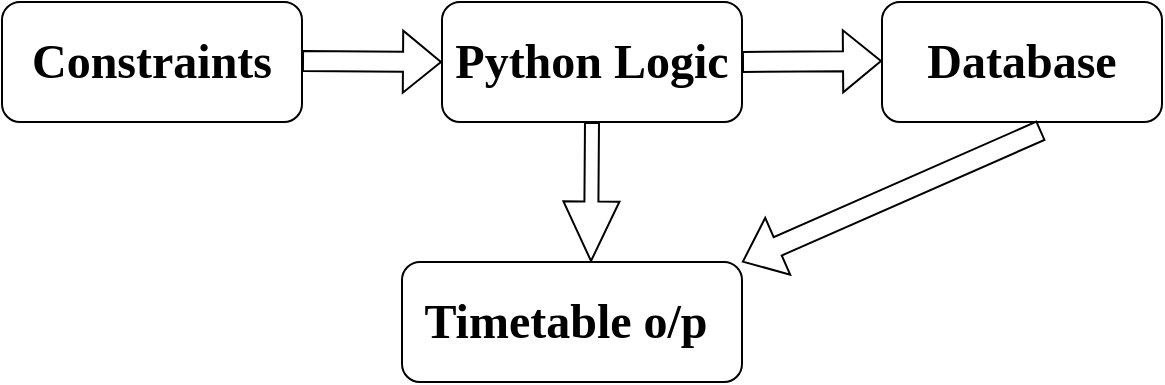 <mxfile version="26.0.7" pages="4">
  <diagram name="Page-1" id="SjXrt0CO3Pkcy-YpB55C">
    <mxGraphModel dx="1050" dy="1665" grid="0" gridSize="10" guides="1" tooltips="1" connect="1" arrows="1" fold="1" page="1" pageScale="1" pageWidth="850" pageHeight="1100" background="#FFFFFF" math="0" shadow="0">
      <root>
        <mxCell id="0" />
        <mxCell id="1" parent="0" />
        <mxCell id="OdIuNZCsK_5zf53QmaAC-1" value="&lt;h1&gt;Constraints&lt;/h1&gt;" style="rounded=1;whiteSpace=wrap;html=1;fontFamily=Times New Roman;" parent="1" vertex="1">
          <mxGeometry x="120" y="-460" width="150" height="60" as="geometry" />
        </mxCell>
        <mxCell id="OdIuNZCsK_5zf53QmaAC-2" value="" style="shape=flexArrow;endArrow=classic;html=1;rounded=0;" parent="1" edge="1">
          <mxGeometry width="50" height="50" relative="1" as="geometry">
            <mxPoint x="270" y="-430.5" as="sourcePoint" />
            <mxPoint x="340" y="-430" as="targetPoint" />
          </mxGeometry>
        </mxCell>
        <mxCell id="OdIuNZCsK_5zf53QmaAC-5" value="&lt;h1&gt;Python Logic&lt;/h1&gt;" style="rounded=1;whiteSpace=wrap;html=1;fontFamily=Times New Roman;" parent="1" vertex="1">
          <mxGeometry x="340" y="-460" width="150" height="60" as="geometry" />
        </mxCell>
        <mxCell id="OdIuNZCsK_5zf53QmaAC-6" value="&lt;h1&gt;&lt;font face=&quot;Times New Roman&quot;&gt;Timetable o/p&amp;nbsp;&lt;/font&gt;&lt;/h1&gt;" style="rounded=1;whiteSpace=wrap;html=1;" parent="1" vertex="1">
          <mxGeometry x="320" y="-330" width="170" height="60" as="geometry" />
        </mxCell>
        <mxCell id="OdIuNZCsK_5zf53QmaAC-7" value="&lt;h1&gt;Database&lt;/h1&gt;" style="rounded=1;whiteSpace=wrap;html=1;fontFamily=Times New Roman;" parent="1" vertex="1">
          <mxGeometry x="560" y="-460" width="140" height="60" as="geometry" />
        </mxCell>
        <mxCell id="OdIuNZCsK_5zf53QmaAC-9" value="" style="shape=flexArrow;endArrow=classic;html=1;rounded=0;exitX=1;exitY=0.5;exitDx=0;exitDy=0;" parent="1" source="OdIuNZCsK_5zf53QmaAC-5" edge="1">
          <mxGeometry width="50" height="50" relative="1" as="geometry">
            <mxPoint x="500" y="-430.5" as="sourcePoint" />
            <mxPoint x="560" y="-430.5" as="targetPoint" />
          </mxGeometry>
        </mxCell>
        <mxCell id="OdIuNZCsK_5zf53QmaAC-10" value="" style="shape=flexArrow;endArrow=classic;html=1;rounded=0;width=7;endSize=9.58;exitX=0.5;exitY=1;exitDx=0;exitDy=0;" parent="1" source="OdIuNZCsK_5zf53QmaAC-5" edge="1">
          <mxGeometry width="50" height="50" relative="1" as="geometry">
            <mxPoint x="414.5" y="-380" as="sourcePoint" />
            <mxPoint x="414.5" y="-330" as="targetPoint" />
          </mxGeometry>
        </mxCell>
        <mxCell id="OdIuNZCsK_5zf53QmaAC-11" value="" style="shape=flexArrow;endArrow=classic;html=1;rounded=0;exitX=0.569;exitY=1.07;exitDx=0;exitDy=0;exitPerimeter=0;" parent="1" source="OdIuNZCsK_5zf53QmaAC-7" edge="1">
          <mxGeometry width="50" height="50" relative="1" as="geometry">
            <mxPoint x="630" y="-390" as="sourcePoint" />
            <mxPoint x="490" y="-330" as="targetPoint" />
          </mxGeometry>
        </mxCell>
      </root>
    </mxGraphModel>
  </diagram>
  <diagram id="w-DCtrcwGWxc485W1iV6" name="Page-2">
    <mxGraphModel dx="1050" dy="565" grid="0" gridSize="10" guides="1" tooltips="1" connect="1" arrows="1" fold="1" page="1" pageScale="1" pageWidth="850" pageHeight="1100" math="0" shadow="0">
      <root>
        <mxCell id="0" />
        <mxCell id="1" parent="0" />
        <mxCell id="2j7Nvxikl1Ga45Kea42h-1" value="" style="rounded=0;whiteSpace=wrap;html=1;" vertex="1" parent="1">
          <mxGeometry x="354" y="62" width="186" height="568" as="geometry" />
        </mxCell>
        <mxCell id="2j7Nvxikl1Ga45Kea42h-2" value="&lt;h2&gt;&lt;font face=&quot;Times New Roman&quot;&gt;INPUT CONSTRAINTS&lt;/font&gt;&lt;/h2&gt;" style="ellipse;whiteSpace=wrap;html=1;" vertex="1" parent="1">
          <mxGeometry x="382" y="69" width="139" height="85" as="geometry" />
        </mxCell>
        <mxCell id="2j7Nvxikl1Ga45Kea42h-3" value="&lt;h2&gt;&lt;font face=&quot;Times New Roman&quot;&gt;UPDATE CONSTRAINTS&lt;/font&gt;&lt;/h2&gt;" style="ellipse;whiteSpace=wrap;html=1;" vertex="1" parent="1">
          <mxGeometry x="380" y="165" width="146" height="83" as="geometry" />
        </mxCell>
        <mxCell id="2j7Nvxikl1Ga45Kea42h-4" value="&lt;h2&gt;&lt;font face=&quot;Times New Roman&quot;&gt;GENERATE TIMETABLE&lt;/font&gt;&lt;/h2&gt;" style="ellipse;whiteSpace=wrap;html=1;" vertex="1" parent="1">
          <mxGeometry x="375.5" y="451" width="141" height="83" as="geometry" />
        </mxCell>
        <mxCell id="2j7Nvxikl1Ga45Kea42h-5" value="&lt;h1&gt;&lt;font face=&quot;Times New Roman&quot;&gt;ADMIN&lt;/font&gt;&lt;/h1&gt;" style="ellipse;whiteSpace=wrap;html=1;aspect=fixed;" vertex="1" parent="1">
          <mxGeometry x="113" y="250" width="132" height="132" as="geometry" />
        </mxCell>
        <mxCell id="2j7Nvxikl1Ga45Kea42h-6" value="&lt;h2&gt;&lt;font face=&quot;Times New Roman&quot;&gt;STORE DATA&lt;/font&gt;&lt;/h2&gt;" style="ellipse;whiteSpace=wrap;html=1;" vertex="1" parent="1">
          <mxGeometry x="375.5" y="265" width="143" height="84" as="geometry" />
        </mxCell>
        <mxCell id="2j7Nvxikl1Ga45Kea42h-7" value="&lt;h2&gt;&lt;font face=&quot;Times New Roman&quot;&gt;FETCH DATA&lt;/font&gt;&lt;/h2&gt;" style="ellipse;whiteSpace=wrap;html=1;" vertex="1" parent="1">
          <mxGeometry x="376.5" y="359" width="141" height="81" as="geometry" />
        </mxCell>
        <mxCell id="2j7Nvxikl1Ga45Kea42h-8" value="&lt;h2&gt;&lt;font face=&quot;Times New Roman&quot;&gt;VIEW TIMETABLE&lt;/font&gt;&lt;/h2&gt;" style="ellipse;whiteSpace=wrap;html=1;" vertex="1" parent="1">
          <mxGeometry x="372.5" y="545" width="147" height="81" as="geometry" />
        </mxCell>
        <mxCell id="2j7Nvxikl1Ga45Kea42h-9" value="&lt;h1&gt;&lt;font face=&quot;Times New Roman&quot;&gt;SYSTEM&lt;/font&gt;&lt;/h1&gt;" style="ellipse;whiteSpace=wrap;html=1;aspect=fixed;" vertex="1" parent="1">
          <mxGeometry x="649" y="248" width="128" height="128" as="geometry" />
        </mxCell>
        <mxCell id="2j7Nvxikl1Ga45Kea42h-11" value="" style="endArrow=classic;html=1;rounded=0;" edge="1" parent="1" target="2j7Nvxikl1Ga45Kea42h-2">
          <mxGeometry width="50" height="50" relative="1" as="geometry">
            <mxPoint x="253" y="291" as="sourcePoint" />
            <mxPoint x="350" y="234" as="targetPoint" />
          </mxGeometry>
        </mxCell>
        <mxCell id="2j7Nvxikl1Ga45Kea42h-12" value="" style="endArrow=classic;html=1;rounded=0;" edge="1" parent="1" target="2j7Nvxikl1Ga45Kea42h-3">
          <mxGeometry width="50" height="50" relative="1" as="geometry">
            <mxPoint x="259" y="317" as="sourcePoint" />
            <mxPoint x="391" y="309" as="targetPoint" />
          </mxGeometry>
        </mxCell>
        <mxCell id="2j7Nvxikl1Ga45Kea42h-13" value="" style="endArrow=classic;html=1;rounded=0;entryX=0;entryY=0.5;entryDx=0;entryDy=0;" edge="1" parent="1" target="2j7Nvxikl1Ga45Kea42h-8">
          <mxGeometry width="50" height="50" relative="1" as="geometry">
            <mxPoint x="257" y="352" as="sourcePoint" />
            <mxPoint x="307" y="302" as="targetPoint" />
          </mxGeometry>
        </mxCell>
        <mxCell id="2j7Nvxikl1Ga45Kea42h-14" value="" style="endArrow=classic;html=1;rounded=0;entryX=1;entryY=0.5;entryDx=0;entryDy=0;" edge="1" parent="1" target="2j7Nvxikl1Ga45Kea42h-4">
          <mxGeometry width="50" height="50" relative="1" as="geometry">
            <mxPoint x="642" y="308" as="sourcePoint" />
            <mxPoint x="552" y="285" as="targetPoint" />
          </mxGeometry>
        </mxCell>
        <mxCell id="2j7Nvxikl1Ga45Kea42h-16" value="" style="endArrow=classic;html=1;rounded=0;entryX=1;entryY=0.5;entryDx=0;entryDy=0;exitX=0;exitY=1;exitDx=0;exitDy=0;" edge="1" parent="1" source="2j7Nvxikl1Ga45Kea42h-9" target="2j7Nvxikl1Ga45Kea42h-6">
          <mxGeometry width="50" height="50" relative="1" as="geometry">
            <mxPoint x="694" y="385" as="sourcePoint" />
            <mxPoint x="632" y="359" as="targetPoint" />
          </mxGeometry>
        </mxCell>
        <mxCell id="2j7Nvxikl1Ga45Kea42h-17" value="" style="endArrow=classic;html=1;rounded=0;exitX=0.309;exitY=0.984;exitDx=0;exitDy=0;exitPerimeter=0;entryX=1;entryY=0.5;entryDx=0;entryDy=0;" edge="1" parent="1" source="2j7Nvxikl1Ga45Kea42h-9" target="2j7Nvxikl1Ga45Kea42h-7">
          <mxGeometry width="50" height="50" relative="1" as="geometry">
            <mxPoint x="679" y="422" as="sourcePoint" />
            <mxPoint x="590" y="454" as="targetPoint" />
          </mxGeometry>
        </mxCell>
      </root>
    </mxGraphModel>
  </diagram>
  <diagram id="IcGiEihHe07NZBNQS6wq" name="Page-3">
    <mxGraphModel dx="1235" dy="665" grid="0" gridSize="10" guides="1" tooltips="1" connect="1" arrows="1" fold="1" page="1" pageScale="1" pageWidth="850" pageHeight="1100" math="0" shadow="0">
      <root>
        <mxCell id="0" />
        <mxCell id="1" parent="0" />
        <mxCell id="qVgOh3zLu2XtOMetPi44-1" value="&lt;h2&gt;&lt;font face=&quot;Times New Roman&quot;&gt;LOGIN&lt;/font&gt;&lt;/h2&gt;" style="rounded=1;whiteSpace=wrap;html=1;" parent="1" vertex="1">
          <mxGeometry x="359" y="15" width="149" height="60" as="geometry" />
        </mxCell>
        <mxCell id="qVgOh3zLu2XtOMetPi44-2" value="&lt;h2&gt;&lt;font face=&quot;Times New Roman&quot;&gt;REGISTER&lt;/font&gt;&lt;/h2&gt;" style="rounded=1;whiteSpace=wrap;html=1;" parent="1" vertex="1">
          <mxGeometry x="362" y="105" width="145" height="60" as="geometry" />
        </mxCell>
        <mxCell id="qVgOh3zLu2XtOMetPi44-3" value="" style="endArrow=classic;html=1;rounded=0;" parent="1" edge="1">
          <mxGeometry width="50" height="50" relative="1" as="geometry">
            <mxPoint x="138" y="136" as="sourcePoint" />
            <mxPoint x="362" y="136" as="targetPoint" />
          </mxGeometry>
        </mxCell>
        <mxCell id="qVgOh3zLu2XtOMetPi44-6" value="&lt;h2&gt;DASHBOARD&lt;/h2&gt;" style="rounded=1;whiteSpace=wrap;html=1;fontFamily=Times New Roman;" parent="1" vertex="1">
          <mxGeometry x="364" y="203" width="146" height="60" as="geometry" />
        </mxCell>
        <mxCell id="qVgOh3zLu2XtOMetPi44-7" value="&lt;h2&gt;&lt;font face=&quot;Times New Roman&quot;&gt;ENTER DETAILS&lt;/font&gt;&lt;/h2&gt;" style="rounded=1;whiteSpace=wrap;html=1;" parent="1" vertex="1">
          <mxGeometry x="364" y="293" width="149" height="60" as="geometry" />
        </mxCell>
        <mxCell id="qVgOh3zLu2XtOMetPi44-14" value="" style="endArrow=none;html=1;rounded=0;exitX=0.997;exitY=0.393;exitDx=0;exitDy=0;exitPerimeter=0;" parent="1" source="qVgOh3zLu2XtOMetPi44-1" edge="1">
          <mxGeometry width="50" height="50" relative="1" as="geometry">
            <mxPoint x="513" y="46" as="sourcePoint" />
            <mxPoint x="596" y="38" as="targetPoint" />
          </mxGeometry>
        </mxCell>
        <mxCell id="qVgOh3zLu2XtOMetPi44-15" value="" style="endArrow=classic;html=1;rounded=0;entryX=1;entryY=0.5;entryDx=0;entryDy=0;" parent="1" target="qVgOh3zLu2XtOMetPi44-6" edge="1">
          <mxGeometry width="50" height="50" relative="1" as="geometry">
            <mxPoint x="595" y="233" as="sourcePoint" />
            <mxPoint x="571" y="230" as="targetPoint" />
          </mxGeometry>
        </mxCell>
        <mxCell id="qVgOh3zLu2XtOMetPi44-17" value="" style="endArrow=none;html=1;rounded=0;" parent="1" edge="1">
          <mxGeometry width="50" height="50" relative="1" as="geometry">
            <mxPoint x="595" y="233" as="sourcePoint" />
            <mxPoint x="596" y="38" as="targetPoint" />
          </mxGeometry>
        </mxCell>
        <mxCell id="qVgOh3zLu2XtOMetPi44-24" value="" style="endArrow=classic;html=1;rounded=0;" parent="1" edge="1">
          <mxGeometry width="50" height="50" relative="1" as="geometry">
            <mxPoint x="441" y="263" as="sourcePoint" />
            <mxPoint x="441" y="291" as="targetPoint" />
          </mxGeometry>
        </mxCell>
        <mxCell id="qVgOh3zLu2XtOMetPi44-8" value="&lt;h2&gt;&lt;font face=&quot;Times New Roman&quot;&gt;GENERATE TIMETABLE&lt;/font&gt;&lt;/h2&gt;" style="rounded=1;whiteSpace=wrap;html=1;" parent="1" vertex="1">
          <mxGeometry x="368" y="621" width="147" height="60" as="geometry" />
        </mxCell>
        <mxCell id="qVgOh3zLu2XtOMetPi44-26" value="&lt;h2&gt;STORE IN DB&lt;/h2&gt;" style="rounded=1;whiteSpace=wrap;html=1;fontFamily=Times New Roman;" parent="1" vertex="1">
          <mxGeometry x="366" y="505" width="151" height="60" as="geometry" />
        </mxCell>
        <mxCell id="qVgOh3zLu2XtOMetPi44-27" value="&lt;h2&gt;RETRIVE FROM DB&lt;/h2&gt;" style="rounded=1;whiteSpace=wrap;html=1;fontFamily=Times New Roman;" parent="1" vertex="1">
          <mxGeometry x="599" y="567" width="120" height="60" as="geometry" />
        </mxCell>
        <mxCell id="qVgOh3zLu2XtOMetPi44-28" value="" style="endArrow=classic;html=1;rounded=0;" parent="1" edge="1">
          <mxGeometry width="50" height="50" relative="1" as="geometry">
            <mxPoint x="513" y="329" as="sourcePoint" />
            <mxPoint x="646" y="388" as="targetPoint" />
          </mxGeometry>
        </mxCell>
        <mxCell id="qVgOh3zLu2XtOMetPi44-33" value="" style="endArrow=none;html=1;rounded=0;entryX=0.67;entryY=0.938;entryDx=0;entryDy=0;entryPerimeter=0;" parent="1" edge="1" target="qVgOh3zLu2XtOMetPi44-27">
          <mxGeometry width="50" height="50" relative="1" as="geometry">
            <mxPoint x="679" y="664" as="sourcePoint" />
            <mxPoint x="680" y="643" as="targetPoint" />
          </mxGeometry>
        </mxCell>
        <mxCell id="qVgOh3zLu2XtOMetPi44-34" value="" style="endArrow=classic;html=1;rounded=0;entryX=1.007;entryY=0.623;entryDx=0;entryDy=0;entryPerimeter=0;" parent="1" edge="1">
          <mxGeometry width="50" height="50" relative="1" as="geometry">
            <mxPoint x="683" y="665" as="sourcePoint" />
            <mxPoint x="514.999" y="665.38" as="targetPoint" />
          </mxGeometry>
        </mxCell>
        <mxCell id="qVgOh3zLu2XtOMetPi44-36" value="&lt;h2&gt;&lt;br&gt;&lt;/h2&gt;" style="text;html=1;align=center;verticalAlign=middle;resizable=0;points=[];autosize=1;strokeColor=none;fillColor=none;" parent="1" vertex="1">
          <mxGeometry x="308" y="82" width="18" height="63" as="geometry" />
        </mxCell>
        <mxCell id="qVgOh3zLu2XtOMetPi44-37" value="&lt;h2&gt;&lt;font face=&quot;Times New Roman&quot;&gt;IF NEW USER&lt;/font&gt;&lt;/h2&gt;" style="text;html=1;align=center;verticalAlign=middle;resizable=0;points=[];autosize=1;strokeColor=none;fillColor=none;" parent="1" vertex="1">
          <mxGeometry x="174" y="94" width="135" height="63" as="geometry" />
        </mxCell>
        <mxCell id="qVgOh3zLu2XtOMetPi44-38" value="" style="endArrow=classic;html=1;rounded=0;" parent="1" edge="1">
          <mxGeometry width="50" height="50" relative="1" as="geometry">
            <mxPoint x="432.94" y="105" as="sourcePoint" />
            <mxPoint x="432.94" y="75" as="targetPoint" />
            <Array as="points" />
          </mxGeometry>
        </mxCell>
        <mxCell id="ryADIbUqOXcC-hnC_pEC-3" value="&lt;h2&gt;&lt;font face=&quot;Times New Roman&quot;&gt;TEACHER NAME&lt;/font&gt;&lt;/h2&gt;" style="rounded=1;whiteSpace=wrap;html=1;" vertex="1" parent="1">
          <mxGeometry x="167" y="393" width="142" height="60" as="geometry" />
        </mxCell>
        <mxCell id="ryADIbUqOXcC-hnC_pEC-4" value="&lt;h2&gt;&lt;font face=&quot;Times New Roman&quot;&gt;SUBJECT OPTED&lt;/font&gt;&lt;/h2&gt;" style="rounded=1;whiteSpace=wrap;html=1;" vertex="1" parent="1">
          <mxGeometry x="365" y="393" width="149" height="60" as="geometry" />
        </mxCell>
        <mxCell id="ryADIbUqOXcC-hnC_pEC-5" value="&lt;h2&gt;&lt;font face=&quot;Times New Roman&quot;&gt;SUBJECT CODE&lt;/font&gt;&lt;/h2&gt;" style="rounded=1;whiteSpace=wrap;html=1;" vertex="1" parent="1">
          <mxGeometry x="589" y="393" width="120" height="60" as="geometry" />
        </mxCell>
        <mxCell id="ryADIbUqOXcC-hnC_pEC-6" value="" style="endArrow=classic;html=1;rounded=0;" edge="1" parent="1">
          <mxGeometry width="50" height="50" relative="1" as="geometry">
            <mxPoint x="362" y="335" as="sourcePoint" />
            <mxPoint x="259" y="391" as="targetPoint" />
          </mxGeometry>
        </mxCell>
        <mxCell id="ryADIbUqOXcC-hnC_pEC-7" value="" style="endArrow=classic;html=1;rounded=0;exitX=0.5;exitY=1;exitDx=0;exitDy=0;" edge="1" parent="1" source="qVgOh3zLu2XtOMetPi44-7">
          <mxGeometry width="50" height="50" relative="1" as="geometry">
            <mxPoint x="388" y="384" as="sourcePoint" />
            <mxPoint x="438" y="389" as="targetPoint" />
          </mxGeometry>
        </mxCell>
        <mxCell id="ryADIbUqOXcC-hnC_pEC-9" value="" style="endArrow=classic;html=1;rounded=0;entryX=0.5;entryY=0;entryDx=0;entryDy=0;exitX=0.5;exitY=1;exitDx=0;exitDy=0;" edge="1" parent="1" source="ryADIbUqOXcC-hnC_pEC-4" target="qVgOh3zLu2XtOMetPi44-26">
          <mxGeometry width="50" height="50" relative="1" as="geometry">
            <mxPoint x="437" y="456" as="sourcePoint" />
            <mxPoint x="487" y="406" as="targetPoint" />
          </mxGeometry>
        </mxCell>
        <mxCell id="ryADIbUqOXcC-hnC_pEC-12" value="" style="endArrow=classic;html=1;rounded=0;" edge="1" parent="1">
          <mxGeometry width="50" height="50" relative="1" as="geometry">
            <mxPoint x="517" y="537" as="sourcePoint" />
            <mxPoint x="674" y="537" as="targetPoint" />
          </mxGeometry>
        </mxCell>
        <mxCell id="ryADIbUqOXcC-hnC_pEC-13" value="" style="endArrow=classic;html=1;rounded=0;" edge="1" parent="1">
          <mxGeometry width="50" height="50" relative="1" as="geometry">
            <mxPoint x="671" y="537" as="sourcePoint" />
            <mxPoint x="671" y="567" as="targetPoint" />
          </mxGeometry>
        </mxCell>
        <mxCell id="ryADIbUqOXcC-hnC_pEC-14" value="" style="endArrow=classic;html=1;rounded=0;exitX=0.25;exitY=1;exitDx=0;exitDy=0;" edge="1" parent="1" source="ryADIbUqOXcC-hnC_pEC-5">
          <mxGeometry width="50" height="50" relative="1" as="geometry">
            <mxPoint x="533" y="505" as="sourcePoint" />
            <mxPoint x="517" y="508" as="targetPoint" />
          </mxGeometry>
        </mxCell>
        <mxCell id="ryADIbUqOXcC-hnC_pEC-15" value="" style="endArrow=classic;html=1;rounded=0;exitX=0.606;exitY=1.073;exitDx=0;exitDy=0;exitPerimeter=0;" edge="1" parent="1" source="ryADIbUqOXcC-hnC_pEC-3">
          <mxGeometry width="50" height="50" relative="1" as="geometry">
            <mxPoint x="238" y="535" as="sourcePoint" />
            <mxPoint x="366" y="504" as="targetPoint" />
          </mxGeometry>
        </mxCell>
      </root>
    </mxGraphModel>
  </diagram>
  <diagram id="UN-S6ZSQlZb2lh3Y1rBy" name="Page-4">
    <mxGraphModel dx="1050" dy="565" grid="0" gridSize="10" guides="1" tooltips="1" connect="1" arrows="1" fold="1" page="1" pageScale="1" pageWidth="1100" pageHeight="850" math="0" shadow="0">
      <root>
        <mxCell id="0" />
        <mxCell id="1" parent="0" />
        <mxCell id="iK44ixuF3deT6LSWPOQn-2" value="&lt;h1&gt;&lt;font face=&quot;Times New Roman&quot;&gt;BOOKS&lt;/font&gt;&lt;/h1&gt;" style="rounded=0;whiteSpace=wrap;html=1;" parent="1" vertex="1">
          <mxGeometry x="204" y="173" width="120" height="60" as="geometry" />
        </mxCell>
        <mxCell id="iK44ixuF3deT6LSWPOQn-3" value="&lt;h2&gt;&lt;font face=&quot;Times New Roman&quot;&gt;BookID&lt;/font&gt;&lt;/h2&gt;" style="ellipse;whiteSpace=wrap;html=1;" parent="1" vertex="1">
          <mxGeometry x="54" y="38" width="139" height="55" as="geometry" />
        </mxCell>
        <mxCell id="iK44ixuF3deT6LSWPOQn-4" value="&lt;h2&gt;&lt;font face=&quot;Times New Roman&quot;&gt;BookTitle&lt;/font&gt;&lt;/h2&gt;" style="ellipse;whiteSpace=wrap;html=1;" parent="1" vertex="1">
          <mxGeometry x="6.13" y="113" width="143" height="51" as="geometry" />
        </mxCell>
        <mxCell id="iK44ixuF3deT6LSWPOQn-5" value="&lt;h2&gt;&lt;font face=&quot;Times New Roman&quot;&gt;PublishedYear&lt;/font&gt;&lt;/h2&gt;" style="ellipse;whiteSpace=wrap;html=1;" parent="1" vertex="1">
          <mxGeometry x="268" y="276" width="168" height="51" as="geometry" />
        </mxCell>
        <mxCell id="iK44ixuF3deT6LSWPOQn-6" value="&lt;h2&gt;&lt;font face=&quot;Times New Roman&quot;&gt;Totalcopies&lt;/font&gt;&lt;/h2&gt;" style="ellipse;whiteSpace=wrap;html=1;rotation=0;" parent="1" vertex="1">
          <mxGeometry x="12.13" y="180" width="126" height="53" as="geometry" />
        </mxCell>
        <mxCell id="iK44ixuF3deT6LSWPOQn-8" value="&lt;h2&gt;&lt;font face=&quot;Times New Roman&quot;&gt;Availablecopies&lt;/font&gt;&lt;/h2&gt;" style="ellipse;whiteSpace=wrap;html=1;rotation=-15;" parent="1" vertex="1">
          <mxGeometry x="15" y="265" width="144.85" height="58" as="geometry" />
        </mxCell>
        <mxCell id="iK44ixuF3deT6LSWPOQn-9" value="&lt;h2&gt;&lt;font face=&quot;Times New Roman&quot;&gt;Genre&lt;/font&gt;&lt;/h2&gt;" style="ellipse;whiteSpace=wrap;html=1;" parent="1" vertex="1">
          <mxGeometry x="277" y="74" width="171" height="51" as="geometry" />
        </mxCell>
        <mxCell id="iK44ixuF3deT6LSWPOQn-11" value="" style="endArrow=none;html=1;rounded=0;exitX=0;exitY=0.25;exitDx=0;exitDy=0;" parent="1" source="iK44ixuF3deT6LSWPOQn-2" target="iK44ixuF3deT6LSWPOQn-4" edge="1">
          <mxGeometry width="50" height="50" relative="1" as="geometry">
            <mxPoint x="293" y="171.54" as="sourcePoint" />
            <mxPoint x="343" y="121.54" as="targetPoint" />
          </mxGeometry>
        </mxCell>
        <mxCell id="iK44ixuF3deT6LSWPOQn-12" value="" style="endArrow=none;html=1;rounded=0;exitX=1;exitY=0;exitDx=0;exitDy=0;entryX=0.652;entryY=0.987;entryDx=0;entryDy=0;entryPerimeter=0;" parent="1" source="iK44ixuF3deT6LSWPOQn-2" target="iK44ixuF3deT6LSWPOQn-9" edge="1">
          <mxGeometry width="50" height="50" relative="1" as="geometry">
            <mxPoint x="389" y="172" as="sourcePoint" />
            <mxPoint x="415" y="125" as="targetPoint" />
          </mxGeometry>
        </mxCell>
        <mxCell id="iK44ixuF3deT6LSWPOQn-13" value="" style="endArrow=none;html=1;rounded=0;exitX=0.224;exitY=0.09;exitDx=0;exitDy=0;exitPerimeter=0;" parent="1" source="iK44ixuF3deT6LSWPOQn-5" edge="1">
          <mxGeometry width="50" height="50" relative="1" as="geometry">
            <mxPoint x="299" y="315" as="sourcePoint" />
            <mxPoint x="301" y="233" as="targetPoint" />
          </mxGeometry>
        </mxCell>
        <mxCell id="iK44ixuF3deT6LSWPOQn-14" value="" style="endArrow=none;html=1;rounded=0;exitX=1;exitY=0.5;exitDx=0;exitDy=0;entryX=0;entryY=1;entryDx=0;entryDy=0;" parent="1" source="iK44ixuF3deT6LSWPOQn-8" target="iK44ixuF3deT6LSWPOQn-2" edge="1">
          <mxGeometry width="50" height="50" relative="1" as="geometry">
            <mxPoint x="159" y="271" as="sourcePoint" />
            <mxPoint x="204" y="234" as="targetPoint" />
          </mxGeometry>
        </mxCell>
        <mxCell id="iK44ixuF3deT6LSWPOQn-15" value="" style="endArrow=none;html=1;rounded=0;entryX=0.6;entryY=1.013;entryDx=0;entryDy=0;entryPerimeter=0;" parent="1" target="iK44ixuF3deT6LSWPOQn-3" edge="1">
          <mxGeometry width="50" height="50" relative="1" as="geometry">
            <mxPoint x="226" y="173" as="sourcePoint" />
            <mxPoint x="276" y="123" as="targetPoint" />
          </mxGeometry>
        </mxCell>
        <mxCell id="iK44ixuF3deT6LSWPOQn-16" value="" style="endArrow=none;html=1;rounded=0;exitX=-0.004;exitY=0.667;exitDx=0;exitDy=0;entryX=1;entryY=0.5;entryDx=0;entryDy=0;exitPerimeter=0;" parent="1" source="iK44ixuF3deT6LSWPOQn-2" target="iK44ixuF3deT6LSWPOQn-6" edge="1">
          <mxGeometry width="50" height="50" relative="1" as="geometry">
            <mxPoint x="74" y="195" as="sourcePoint" />
            <mxPoint x="124" y="145" as="targetPoint" />
          </mxGeometry>
        </mxCell>
        <mxCell id="iK44ixuF3deT6LSWPOQn-17" value="" style="endArrow=none;html=1;rounded=0;exitX=1;exitY=0.5;exitDx=0;exitDy=0;entryX=0;entryY=0.5;entryDx=0;entryDy=0;" parent="1" source="iK44ixuF3deT6LSWPOQn-2" target="iK44ixuF3deT6LSWPOQn-18" edge="1">
          <mxGeometry width="50" height="50" relative="1" as="geometry">
            <mxPoint x="401" y="244" as="sourcePoint" />
            <mxPoint x="496" y="201" as="targetPoint" />
          </mxGeometry>
        </mxCell>
        <mxCell id="iK44ixuF3deT6LSWPOQn-18" value="&lt;h2&gt;&lt;font face=&quot;Times New Roman&quot;&gt;WrittenBy&lt;/font&gt;&lt;/h2&gt;" style="rhombus;whiteSpace=wrap;html=1;" parent="1" vertex="1">
          <mxGeometry x="497" y="140" width="143" height="121" as="geometry" />
        </mxCell>
        <mxCell id="iK44ixuF3deT6LSWPOQn-19" value="" style="endArrow=none;html=1;rounded=0;entryX=0.379;entryY=1.011;entryDx=0;entryDy=0;entryPerimeter=0;" parent="1" target="iK44ixuF3deT6LSWPOQn-20" edge="1">
          <mxGeometry width="50" height="50" relative="1" as="geometry">
            <mxPoint x="567" y="140" as="sourcePoint" />
            <mxPoint x="567" y="80" as="targetPoint" />
          </mxGeometry>
        </mxCell>
        <mxCell id="iK44ixuF3deT6LSWPOQn-20" value="&lt;h2&gt;&lt;font face=&quot;Times New Roman&quot;&gt;BookAuthorID&lt;/font&gt;&lt;/h2&gt;" style="ellipse;whiteSpace=wrap;html=1;" parent="1" vertex="1">
          <mxGeometry x="512" y="35" width="154.5" height="45" as="geometry" />
        </mxCell>
        <mxCell id="iK44ixuF3deT6LSWPOQn-21" value="" style="endArrow=none;html=1;rounded=0;exitX=0.5;exitY=0;exitDx=0;exitDy=0;" parent="1" source="iK44ixuF3deT6LSWPOQn-24" edge="1">
          <mxGeometry width="50" height="50" relative="1" as="geometry">
            <mxPoint x="504" y="329" as="sourcePoint" />
            <mxPoint x="568" y="261" as="targetPoint" />
          </mxGeometry>
        </mxCell>
        <mxCell id="iK44ixuF3deT6LSWPOQn-22" value="" style="endArrow=none;html=1;rounded=0;entryX=0.5;entryY=1;entryDx=0;entryDy=0;exitX=0.461;exitY=-0.004;exitDx=0;exitDy=0;exitPerimeter=0;" parent="1" source="iK44ixuF3deT6LSWPOQn-27" target="iK44ixuF3deT6LSWPOQn-18" edge="1">
          <mxGeometry width="50" height="50" relative="1" as="geometry">
            <mxPoint x="646" y="334" as="sourcePoint" />
            <mxPoint x="604" y="277" as="targetPoint" />
          </mxGeometry>
        </mxCell>
        <mxCell id="iK44ixuF3deT6LSWPOQn-24" value="&lt;h2&gt;&lt;font face=&quot;Times New Roman&quot;&gt;AuthorID&lt;/font&gt;&lt;/h2&gt;" style="ellipse;whiteSpace=wrap;html=1;" parent="1" vertex="1">
          <mxGeometry x="418" y="336" width="143" height="51" as="geometry" />
        </mxCell>
        <mxCell id="iK44ixuF3deT6LSWPOQn-27" value="&lt;h2&gt;&lt;font face=&quot;Times New Roman&quot;&gt;BookID&lt;/font&gt;&lt;/h2&gt;" style="ellipse;whiteSpace=wrap;html=1;" parent="1" vertex="1">
          <mxGeometry x="592" y="336" width="142" height="53" as="geometry" />
        </mxCell>
        <mxCell id="iK44ixuF3deT6LSWPOQn-28" value="" style="endArrow=none;html=1;rounded=0;exitX=1;exitY=0.5;exitDx=0;exitDy=0;" parent="1" source="iK44ixuF3deT6LSWPOQn-18" target="iK44ixuF3deT6LSWPOQn-29" edge="1">
          <mxGeometry width="50" height="50" relative="1" as="geometry">
            <mxPoint x="640" y="202" as="sourcePoint" />
            <mxPoint x="797" y="202" as="targetPoint" />
          </mxGeometry>
        </mxCell>
        <mxCell id="iK44ixuF3deT6LSWPOQn-29" value="&lt;h1&gt;AUTHORS&lt;/h1&gt;" style="rounded=0;whiteSpace=wrap;html=1;" parent="1" vertex="1">
          <mxGeometry x="801" y="170.5" width="166" height="60" as="geometry" />
        </mxCell>
        <mxCell id="iK44ixuF3deT6LSWPOQn-30" value="" style="endArrow=none;html=1;rounded=0;entryX=0.5;entryY=1;entryDx=0;entryDy=0;exitX=0.5;exitY=1;exitDx=0;exitDy=0;" parent="1" source="iK44ixuF3deT6LSWPOQn-29" target="iK44ixuF3deT6LSWPOQn-32" edge="1">
          <mxGeometry width="50" height="50" relative="1" as="geometry">
            <mxPoint x="831" y="173" as="sourcePoint" />
            <mxPoint x="831" y="96" as="targetPoint" />
          </mxGeometry>
        </mxCell>
        <mxCell id="iK44ixuF3deT6LSWPOQn-31" value="" style="endArrow=none;html=1;rounded=0;entryX=0;entryY=1;entryDx=0;entryDy=0;exitX=0.5;exitY=0;exitDx=0;exitDy=0;" parent="1" source="iK44ixuF3deT6LSWPOQn-29" target="iK44ixuF3deT6LSWPOQn-33" edge="1">
          <mxGeometry width="50" height="50" relative="1" as="geometry">
            <mxPoint x="944" y="170.5" as="sourcePoint" />
            <mxPoint x="947" y="95" as="targetPoint" />
          </mxGeometry>
        </mxCell>
        <mxCell id="iK44ixuF3deT6LSWPOQn-32" value="&lt;h2&gt;&lt;font face=&quot;Times New Roman&quot;&gt;AuthorName&lt;/font&gt;&lt;/h2&gt;" style="ellipse;whiteSpace=wrap;html=1;" parent="1" vertex="1">
          <mxGeometry x="929.5" y="265" width="152" height="57.5" as="geometry" />
        </mxCell>
        <mxCell id="iK44ixuF3deT6LSWPOQn-33" value="&lt;h2&gt;&lt;font face=&quot;Times New Roman&quot;&gt;AuthorID&lt;/font&gt;&lt;/h2&gt;" style="ellipse;whiteSpace=wrap;html=1;" parent="1" vertex="1">
          <mxGeometry x="926" y="46" width="159" height="64.5" as="geometry" />
        </mxCell>
        <mxCell id="iK44ixuF3deT6LSWPOQn-35" value="" style="endArrow=none;html=1;rounded=0;entryX=0.25;entryY=1;entryDx=0;entryDy=0;exitX=0.5;exitY=0;exitDx=0;exitDy=0;" parent="1" source="iK44ixuF3deT6LSWPOQn-36" target="iK44ixuF3deT6LSWPOQn-2" edge="1">
          <mxGeometry width="50" height="50" relative="1" as="geometry">
            <mxPoint x="234" y="684" as="sourcePoint" />
            <mxPoint x="243" y="277" as="targetPoint" />
          </mxGeometry>
        </mxCell>
        <mxCell id="iK44ixuF3deT6LSWPOQn-36" value="&lt;h2&gt;&lt;font face=&quot;Times New Roman&quot;&gt;BorrowedBy&lt;/font&gt;&lt;/h2&gt;" style="rhombus;whiteSpace=wrap;html=1;" parent="1" vertex="1">
          <mxGeometry x="181" y="687" width="127" height="104" as="geometry" />
        </mxCell>
        <mxCell id="iK44ixuF3deT6LSWPOQn-37" value="" style="endArrow=none;html=1;rounded=0;exitX=0.658;exitY=0.962;exitDx=0;exitDy=0;exitPerimeter=0;" parent="1" source="iK44ixuF3deT6LSWPOQn-41" edge="1">
          <mxGeometry width="50" height="50" relative="1" as="geometry">
            <mxPoint x="116" y="699" as="sourcePoint" />
            <mxPoint x="181" y="739" as="targetPoint" />
            <Array as="points">
              <mxPoint x="130" y="707" />
            </Array>
          </mxGeometry>
        </mxCell>
        <mxCell id="iK44ixuF3deT6LSWPOQn-38" value="" style="endArrow=none;html=1;rounded=0;exitX=0.82;exitY=0.101;exitDx=0;exitDy=0;exitPerimeter=0;" parent="1" source="iK44ixuF3deT6LSWPOQn-44" edge="1">
          <mxGeometry width="50" height="50" relative="1" as="geometry">
            <mxPoint x="127" y="781" as="sourcePoint" />
            <mxPoint x="181" y="738" as="targetPoint" />
          </mxGeometry>
        </mxCell>
        <mxCell id="iK44ixuF3deT6LSWPOQn-39" value="" style="endArrow=none;html=1;rounded=0;exitX=1;exitY=0.5;exitDx=0;exitDy=0;" parent="1" source="iK44ixuF3deT6LSWPOQn-42" edge="1">
          <mxGeometry width="50" height="50" relative="1" as="geometry">
            <mxPoint x="81" y="744" as="sourcePoint" />
            <mxPoint x="180" y="738" as="targetPoint" />
          </mxGeometry>
        </mxCell>
        <mxCell id="iK44ixuF3deT6LSWPOQn-41" value="&lt;h2&gt;&lt;font face=&quot;Times New Roman&quot;&gt;BorrowID&lt;/font&gt;&lt;/h2&gt;" style="ellipse;whiteSpace=wrap;html=1;" parent="1" vertex="1">
          <mxGeometry x="34" y="656" width="120" height="42" as="geometry" />
        </mxCell>
        <mxCell id="iK44ixuF3deT6LSWPOQn-42" value="&lt;h2&gt;&lt;font face=&quot;Times New Roman&quot;&gt;BooKID&lt;/font&gt;&lt;/h2&gt;" style="ellipse;whiteSpace=wrap;html=1;" parent="1" vertex="1">
          <mxGeometry x="10.0" y="719" width="92" height="36" as="geometry" />
        </mxCell>
        <mxCell id="iK44ixuF3deT6LSWPOQn-44" value="&lt;h2&gt;&lt;font face=&quot;Times New Roman&quot;&gt;CustomerID&lt;/font&gt;&lt;/h2&gt;" style="ellipse;whiteSpace=wrap;html=1;" parent="1" vertex="1">
          <mxGeometry x="25" y="778" width="120" height="34" as="geometry" />
        </mxCell>
        <mxCell id="iK44ixuF3deT6LSWPOQn-45" value="&lt;h2&gt;&lt;font face=&quot;Times New Roman&quot;&gt;IssueDate&lt;/font&gt;&lt;/h2&gt;" style="ellipse;whiteSpace=wrap;html=1;" parent="1" vertex="1">
          <mxGeometry x="328" y="645" width="120" height="53" as="geometry" />
        </mxCell>
        <mxCell id="iK44ixuF3deT6LSWPOQn-46" value="&lt;h2&gt;&lt;font face=&quot;Times New Roman&quot;&gt;ReturnDate&lt;/font&gt;&lt;/h2&gt;" style="ellipse;whiteSpace=wrap;html=1;" parent="1" vertex="1">
          <mxGeometry x="331" y="767" width="120" height="50" as="geometry" />
        </mxCell>
        <mxCell id="iK44ixuF3deT6LSWPOQn-47" value="" style="endArrow=none;html=1;rounded=0;exitX=1;exitY=0.5;exitDx=0;exitDy=0;entryX=0.208;entryY=0.912;entryDx=0;entryDy=0;entryPerimeter=0;" parent="1" source="iK44ixuF3deT6LSWPOQn-36" target="iK44ixuF3deT6LSWPOQn-45" edge="1">
          <mxGeometry width="50" height="50" relative="1" as="geometry">
            <mxPoint x="283" y="738" as="sourcePoint" />
            <mxPoint x="333" y="688" as="targetPoint" />
          </mxGeometry>
        </mxCell>
        <mxCell id="iK44ixuF3deT6LSWPOQn-48" value="" style="endArrow=none;html=1;rounded=0;entryX=0.205;entryY=0.105;entryDx=0;entryDy=0;entryPerimeter=0;" parent="1" target="iK44ixuF3deT6LSWPOQn-46" edge="1">
          <mxGeometry width="50" height="50" relative="1" as="geometry">
            <mxPoint x="307" y="738" as="sourcePoint" />
            <mxPoint x="333" y="688" as="targetPoint" />
          </mxGeometry>
        </mxCell>
        <mxCell id="iK44ixuF3deT6LSWPOQn-49" value="" style="endArrow=none;html=1;rounded=0;exitX=1;exitY=0.5;exitDx=0;exitDy=0;" parent="1" source="iK44ixuF3deT6LSWPOQn-36" edge="1">
          <mxGeometry width="50" height="50" relative="1" as="geometry">
            <mxPoint x="319" y="739" as="sourcePoint" />
            <mxPoint x="721" y="736" as="targetPoint" />
          </mxGeometry>
        </mxCell>
        <mxCell id="iK44ixuF3deT6LSWPOQn-51" value="&lt;h1&gt;&lt;font face=&quot;Times New Roman&quot;&gt;Customers&lt;/font&gt;&lt;/h1&gt;" style="rounded=0;whiteSpace=wrap;html=1;" parent="1" vertex="1">
          <mxGeometry x="722" y="698" width="150" height="79" as="geometry" />
        </mxCell>
        <mxCell id="iK44ixuF3deT6LSWPOQn-52" value="" style="endArrow=none;html=1;rounded=0;exitX=1;exitY=0.5;exitDx=0;exitDy=0;" parent="1" source="iK44ixuF3deT6LSWPOQn-51" edge="1">
          <mxGeometry width="50" height="50" relative="1" as="geometry">
            <mxPoint x="1004" y="706" as="sourcePoint" />
            <mxPoint x="965" y="738" as="targetPoint" />
          </mxGeometry>
        </mxCell>
        <mxCell id="iK44ixuF3deT6LSWPOQn-53" value="" style="endArrow=none;html=1;rounded=0;entryX=1;entryY=0;entryDx=0;entryDy=0;" parent="1" target="iK44ixuF3deT6LSWPOQn-51" edge="1">
          <mxGeometry width="50" height="50" relative="1" as="geometry">
            <mxPoint x="939" y="659" as="sourcePoint" />
            <mxPoint x="970" y="685" as="targetPoint" />
          </mxGeometry>
        </mxCell>
        <mxCell id="iK44ixuF3deT6LSWPOQn-54" value="" style="endArrow=none;html=1;rounded=0;entryX=1;entryY=1;entryDx=0;entryDy=0;" parent="1" target="iK44ixuF3deT6LSWPOQn-51" edge="1">
          <mxGeometry width="50" height="50" relative="1" as="geometry">
            <mxPoint x="951" y="808" as="sourcePoint" />
            <mxPoint x="814" y="811" as="targetPoint" />
          </mxGeometry>
        </mxCell>
        <mxCell id="iK44ixuF3deT6LSWPOQn-55" value="&lt;h2&gt;&lt;font face=&quot;Times New Roman&quot;&gt;Name&lt;/font&gt;&lt;/h2&gt;" style="ellipse;whiteSpace=wrap;html=1;" parent="1" vertex="1">
          <mxGeometry x="940" y="628" width="126" height="61" as="geometry" />
        </mxCell>
        <mxCell id="iK44ixuF3deT6LSWPOQn-56" value="&lt;h2&gt;&lt;font face=&quot;Times New Roman&quot;&gt;Email&lt;/font&gt;&lt;/h2&gt;" style="ellipse;whiteSpace=wrap;html=1;" parent="1" vertex="1">
          <mxGeometry x="964" y="709.5" width="120" height="55" as="geometry" />
        </mxCell>
        <mxCell id="iK44ixuF3deT6LSWPOQn-57" value="&lt;h2&gt;&lt;font face=&quot;Times New Roman&quot;&gt;PhoneNo&lt;/font&gt;&lt;/h2&gt;" style="ellipse;whiteSpace=wrap;html=1;" parent="1" vertex="1">
          <mxGeometry x="951" y="784" width="120" height="55" as="geometry" />
        </mxCell>
        <mxCell id="iK44ixuF3deT6LSWPOQn-58" value="&lt;h2&gt;&lt;font face=&quot;Times New Roman&quot;&gt;CustomerID&lt;/font&gt;&lt;/h2&gt;" style="ellipse;whiteSpace=wrap;html=1;" parent="1" vertex="1">
          <mxGeometry x="556" y="618" width="120" height="50" as="geometry" />
        </mxCell>
        <mxCell id="iK44ixuF3deT6LSWPOQn-59" value="" style="endArrow=none;html=1;rounded=0;exitX=0;exitY=0;exitDx=0;exitDy=0;entryX=0.964;entryY=0.632;entryDx=0;entryDy=0;entryPerimeter=0;" parent="1" source="iK44ixuF3deT6LSWPOQn-51" target="iK44ixuF3deT6LSWPOQn-58" edge="1">
          <mxGeometry width="50" height="50" relative="1" as="geometry">
            <mxPoint x="719" y="695" as="sourcePoint" />
            <mxPoint x="686" y="637" as="targetPoint" />
          </mxGeometry>
        </mxCell>
        <mxCell id="iK44ixuF3deT6LSWPOQn-63" value="&lt;h1&gt;M&lt;/h1&gt;" style="text;html=1;align=center;verticalAlign=middle;resizable=0;points=[];autosize=1;strokeColor=none;fillColor=none;" parent="1" vertex="1">
          <mxGeometry x="395" y="157" width="38" height="73" as="geometry" />
        </mxCell>
        <mxCell id="iK44ixuF3deT6LSWPOQn-64" value="&lt;h1&gt;M&lt;/h1&gt;" style="text;html=1;align=center;verticalAlign=middle;resizable=0;points=[];autosize=1;strokeColor=none;fillColor=none;" parent="1" vertex="1">
          <mxGeometry x="695" y="151" width="38" height="73" as="geometry" />
        </mxCell>
        <mxCell id="iK44ixuF3deT6LSWPOQn-65" value="&lt;h1&gt;M&lt;/h1&gt;" style="text;html=1;align=center;verticalAlign=middle;resizable=0;points=[];autosize=1;strokeColor=none;fillColor=none;" parent="1" vertex="1">
          <mxGeometry x="230" y="365" width="38" height="73" as="geometry" />
        </mxCell>
        <mxCell id="iK44ixuF3deT6LSWPOQn-66" value="&lt;h1&gt;N&lt;/h1&gt;" style="text;html=1;align=center;verticalAlign=middle;resizable=0;points=[];autosize=1;strokeColor=none;fillColor=none;" parent="1" vertex="1">
          <mxGeometry x="497" y="684" width="35" height="73" as="geometry" />
        </mxCell>
      </root>
    </mxGraphModel>
  </diagram>
</mxfile>
